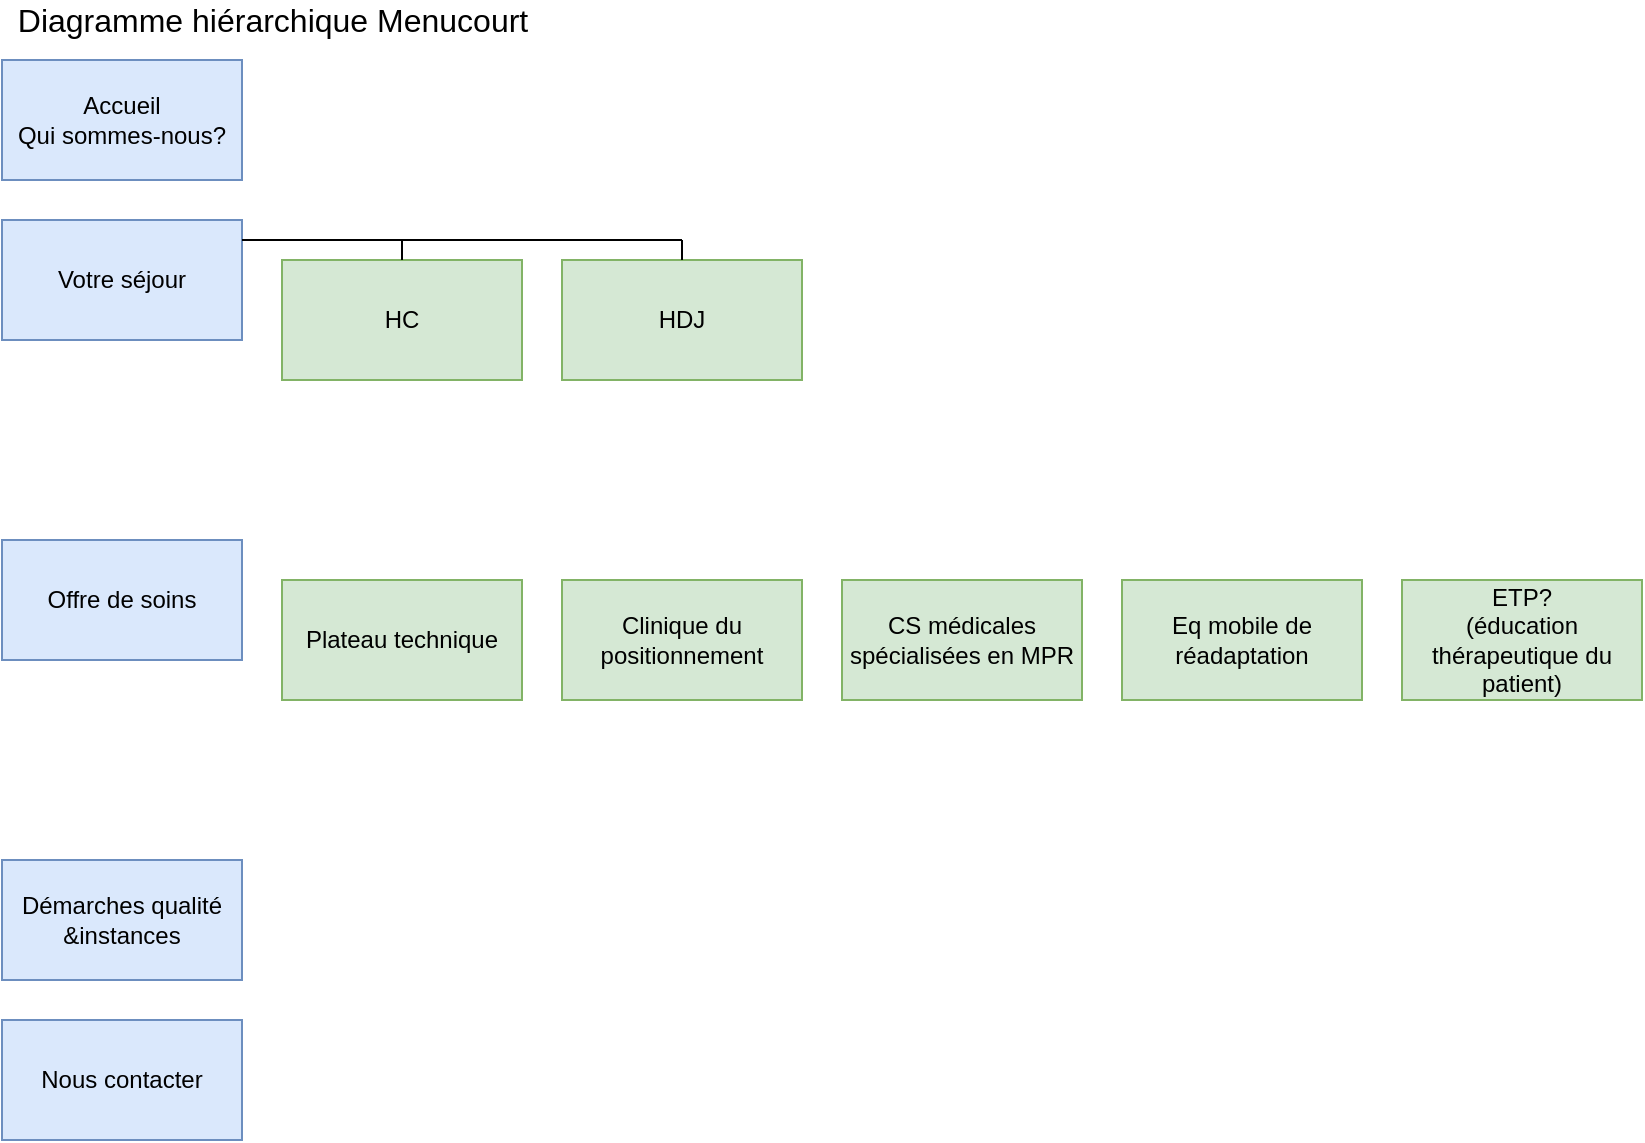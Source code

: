 <mxfile version="15.2.7" type="github">
  <diagram id="UNVHkKVHkpQPmcZDYZuC" name="Page-1">
    <mxGraphModel dx="679" dy="503" grid="1" gridSize="10" guides="1" tooltips="1" connect="1" arrows="1" fold="1" page="1" pageScale="1" pageWidth="827" pageHeight="1169" math="0" shadow="0">
      <root>
        <mxCell id="0" />
        <mxCell id="1" parent="0" />
        <mxCell id="FxjFp0CKfUFNL3bywg3y-1" value="&lt;div&gt;Accueil&lt;/div&gt;&lt;div&gt;Qui sommes-nous?&lt;br&gt;&lt;/div&gt;" style="rounded=0;whiteSpace=wrap;html=1;fillColor=#dae8fc;strokeColor=#6c8ebf;" vertex="1" parent="1">
          <mxGeometry x="20" y="40" width="120" height="60" as="geometry" />
        </mxCell>
        <mxCell id="FxjFp0CKfUFNL3bywg3y-2" value="Votre séjour" style="rounded=0;whiteSpace=wrap;html=1;fillColor=#dae8fc;strokeColor=#6c8ebf;" vertex="1" parent="1">
          <mxGeometry x="20" y="120" width="120" height="60" as="geometry" />
        </mxCell>
        <mxCell id="FxjFp0CKfUFNL3bywg3y-3" value="Offre de soins" style="rounded=0;whiteSpace=wrap;html=1;fillColor=#dae8fc;strokeColor=#6c8ebf;" vertex="1" parent="1">
          <mxGeometry x="20" y="280" width="120" height="60" as="geometry" />
        </mxCell>
        <mxCell id="FxjFp0CKfUFNL3bywg3y-4" value="&lt;font style=&quot;font-size: 16px&quot;&gt;Diagramme hiérarchique Menucourt&lt;/font&gt;" style="text;html=1;align=center;verticalAlign=middle;resizable=0;points=[];autosize=1;strokeColor=none;fillColor=none;" vertex="1" parent="1">
          <mxGeometry x="20" y="10" width="270" height="20" as="geometry" />
        </mxCell>
        <mxCell id="FxjFp0CKfUFNL3bywg3y-5" value="Démarches qualité &amp;amp;instances" style="rounded=0;whiteSpace=wrap;html=1;fillColor=#dae8fc;strokeColor=#6c8ebf;" vertex="1" parent="1">
          <mxGeometry x="20" y="440" width="120" height="60" as="geometry" />
        </mxCell>
        <mxCell id="FxjFp0CKfUFNL3bywg3y-6" value="Nous contacter" style="rounded=0;whiteSpace=wrap;html=1;fillColor=#dae8fc;strokeColor=#6c8ebf;" vertex="1" parent="1">
          <mxGeometry x="20" y="520" width="120" height="60" as="geometry" />
        </mxCell>
        <mxCell id="FxjFp0CKfUFNL3bywg3y-7" value="HC" style="rounded=0;whiteSpace=wrap;html=1;fillColor=#d5e8d4;strokeColor=#82b366;" vertex="1" parent="1">
          <mxGeometry x="160" y="140" width="120" height="60" as="geometry" />
        </mxCell>
        <mxCell id="FxjFp0CKfUFNL3bywg3y-8" value="HDJ" style="rounded=0;whiteSpace=wrap;html=1;fillColor=#d5e8d4;strokeColor=#82b366;" vertex="1" parent="1">
          <mxGeometry x="300" y="140" width="120" height="60" as="geometry" />
        </mxCell>
        <mxCell id="FxjFp0CKfUFNL3bywg3y-9" value="Plateau technique" style="rounded=0;whiteSpace=wrap;html=1;fillColor=#d5e8d4;strokeColor=#82b366;" vertex="1" parent="1">
          <mxGeometry x="160" y="300" width="120" height="60" as="geometry" />
        </mxCell>
        <mxCell id="FxjFp0CKfUFNL3bywg3y-10" value="Clinique du positionnement" style="rounded=0;whiteSpace=wrap;html=1;fillColor=#d5e8d4;strokeColor=#82b366;" vertex="1" parent="1">
          <mxGeometry x="300" y="300" width="120" height="60" as="geometry" />
        </mxCell>
        <mxCell id="FxjFp0CKfUFNL3bywg3y-11" value="CS médicales spécialisées en MPR" style="rounded=0;whiteSpace=wrap;html=1;fillColor=#d5e8d4;strokeColor=#82b366;" vertex="1" parent="1">
          <mxGeometry x="440" y="300" width="120" height="60" as="geometry" />
        </mxCell>
        <mxCell id="FxjFp0CKfUFNL3bywg3y-12" value="Eq mobile de réadaptation" style="rounded=0;whiteSpace=wrap;html=1;fillColor=#d5e8d4;strokeColor=#82b366;" vertex="1" parent="1">
          <mxGeometry x="580" y="300" width="120" height="60" as="geometry" />
        </mxCell>
        <mxCell id="FxjFp0CKfUFNL3bywg3y-13" value="&lt;div&gt;ETP?&lt;/div&gt;&lt;div&gt;(éducation thérapeutique du patient)&lt;br&gt;&lt;/div&gt;" style="rounded=0;whiteSpace=wrap;html=1;fillColor=#d5e8d4;strokeColor=#82b366;" vertex="1" parent="1">
          <mxGeometry x="720" y="300" width="120" height="60" as="geometry" />
        </mxCell>
        <mxCell id="FxjFp0CKfUFNL3bywg3y-14" value="" style="endArrow=none;html=1;" edge="1" parent="1">
          <mxGeometry width="50" height="50" relative="1" as="geometry">
            <mxPoint x="140" y="130" as="sourcePoint" />
            <mxPoint x="360" y="130" as="targetPoint" />
          </mxGeometry>
        </mxCell>
        <mxCell id="FxjFp0CKfUFNL3bywg3y-15" value="" style="endArrow=none;html=1;exitX=0.5;exitY=0;exitDx=0;exitDy=0;" edge="1" parent="1" source="FxjFp0CKfUFNL3bywg3y-7">
          <mxGeometry width="50" height="50" relative="1" as="geometry">
            <mxPoint x="320" y="280" as="sourcePoint" />
            <mxPoint x="220" y="130" as="targetPoint" />
          </mxGeometry>
        </mxCell>
        <mxCell id="FxjFp0CKfUFNL3bywg3y-16" value="" style="endArrow=none;html=1;exitX=0.5;exitY=0;exitDx=0;exitDy=0;" edge="1" parent="1" source="FxjFp0CKfUFNL3bywg3y-8">
          <mxGeometry width="50" height="50" relative="1" as="geometry">
            <mxPoint x="230" y="150" as="sourcePoint" />
            <mxPoint x="360" y="130" as="targetPoint" />
          </mxGeometry>
        </mxCell>
      </root>
    </mxGraphModel>
  </diagram>
</mxfile>
